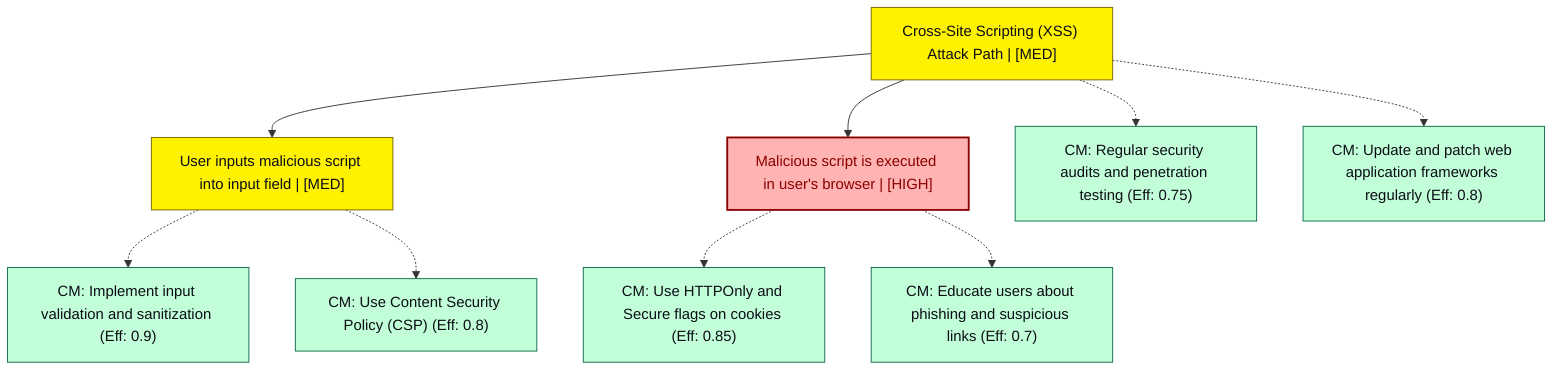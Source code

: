 graph TB
  node_01K63E58GM6E959TM8FMWZXMNJ["Cross-Site Scripting (XSS) Attack Path | [MED]"]:::mediumRisk
  node_01K63E58GM6E959TM8FMWZXMNJ-1["User inputs malicious script into input field | [MED]"]:::mediumRisk
  node_01K63E58GM6E959TM8FMWZXMNJ-1_cm_0["CM: Implement input validation and sanitization (Eff: 0.9)"]:::countermeasure
  node_01K63E58GM6E959TM8FMWZXMNJ-1_cm_1["CM: Use Content Security Policy (CSP) (Eff: 0.8)"]:::countermeasure
  node_01K63E58GM6E959TM8FMWZXMNJ-2["Malicious script is executed in user's browser | [HIGH]"]:::highRisk
  node_01K63E58GM6E959TM8FMWZXMNJ-2_cm_0["CM: Use HTTPOnly and Secure flags on cookies (Eff: 0.85)"]:::countermeasure
  node_01K63E58GM6E959TM8FMWZXMNJ-2_cm_1["CM: Educate users about phishing and suspicious links (Eff: 0.7)"]:::countermeasure
  node_01K63E58GM6E959TM8FMWZXMNJ_cm_0["CM: Regular security audits and penetration testing (Eff: 0.75)"]:::countermeasure
  node_01K63E58GM6E959TM8FMWZXMNJ_cm_1["CM: Update and patch web application frameworks regularly (Eff: 0.8)"]:::countermeasure

  node_01K63E58GM6E959TM8FMWZXMNJ --> node_01K63E58GM6E959TM8FMWZXMNJ-1
  node_01K63E58GM6E959TM8FMWZXMNJ-1 -.-> node_01K63E58GM6E959TM8FMWZXMNJ-1_cm_0
  node_01K63E58GM6E959TM8FMWZXMNJ-1 -.-> node_01K63E58GM6E959TM8FMWZXMNJ-1_cm_1
  node_01K63E58GM6E959TM8FMWZXMNJ --> node_01K63E58GM6E959TM8FMWZXMNJ-2
  node_01K63E58GM6E959TM8FMWZXMNJ-2 -.-> node_01K63E58GM6E959TM8FMWZXMNJ-2_cm_0
  node_01K63E58GM6E959TM8FMWZXMNJ-2 -.-> node_01K63E58GM6E959TM8FMWZXMNJ-2_cm_1
  node_01K63E58GM6E959TM8FMWZXMNJ -.-> node_01K63E58GM6E959TM8FMWZXMNJ_cm_0
  node_01K63E58GM6E959TM8FMWZXMNJ -.-> node_01K63E58GM6E959TM8FMWZXMNJ_cm_1

  classDef andNode fill:#FFB3B3,stroke:#8B0000,stroke-width:2px,color:#0B0D17
  classDef orNode fill:#C2FFD8,stroke:#106B49,stroke-width:2px,color:#0B0D17
  classDef leafNode fill:#73d1ff,stroke:#29ABE2,stroke-width:2px,color:#0B0D17
  classDef highRisk fill:#FFB3B3,color:#8B0000,stroke:#8B0000,stroke-width:2px
  classDef mediumRisk fill:#FFF200,stroke:#7A6300,stroke-width:1px,color:#0B0D17
  classDef lowRisk fill:#FFF2B3,stroke:#FFF2B3,stroke-width:1px,color:#0B0D17
  classDef countermeasure fill:#C2FFD8,stroke:#106B49,stroke-width:1px,color:#0B0D17
  classDef reference fill:#ffa1ad,stroke:#A259FF,stroke-width:1px,stroke-dasharray:3 3,color:#0B0D17
  classDef mitreNode stroke-dasharray:5 5
  classDef note fill:#ffffcc,stroke:#ffcc00,stroke-width:2px,stroke-dasharray:5 5